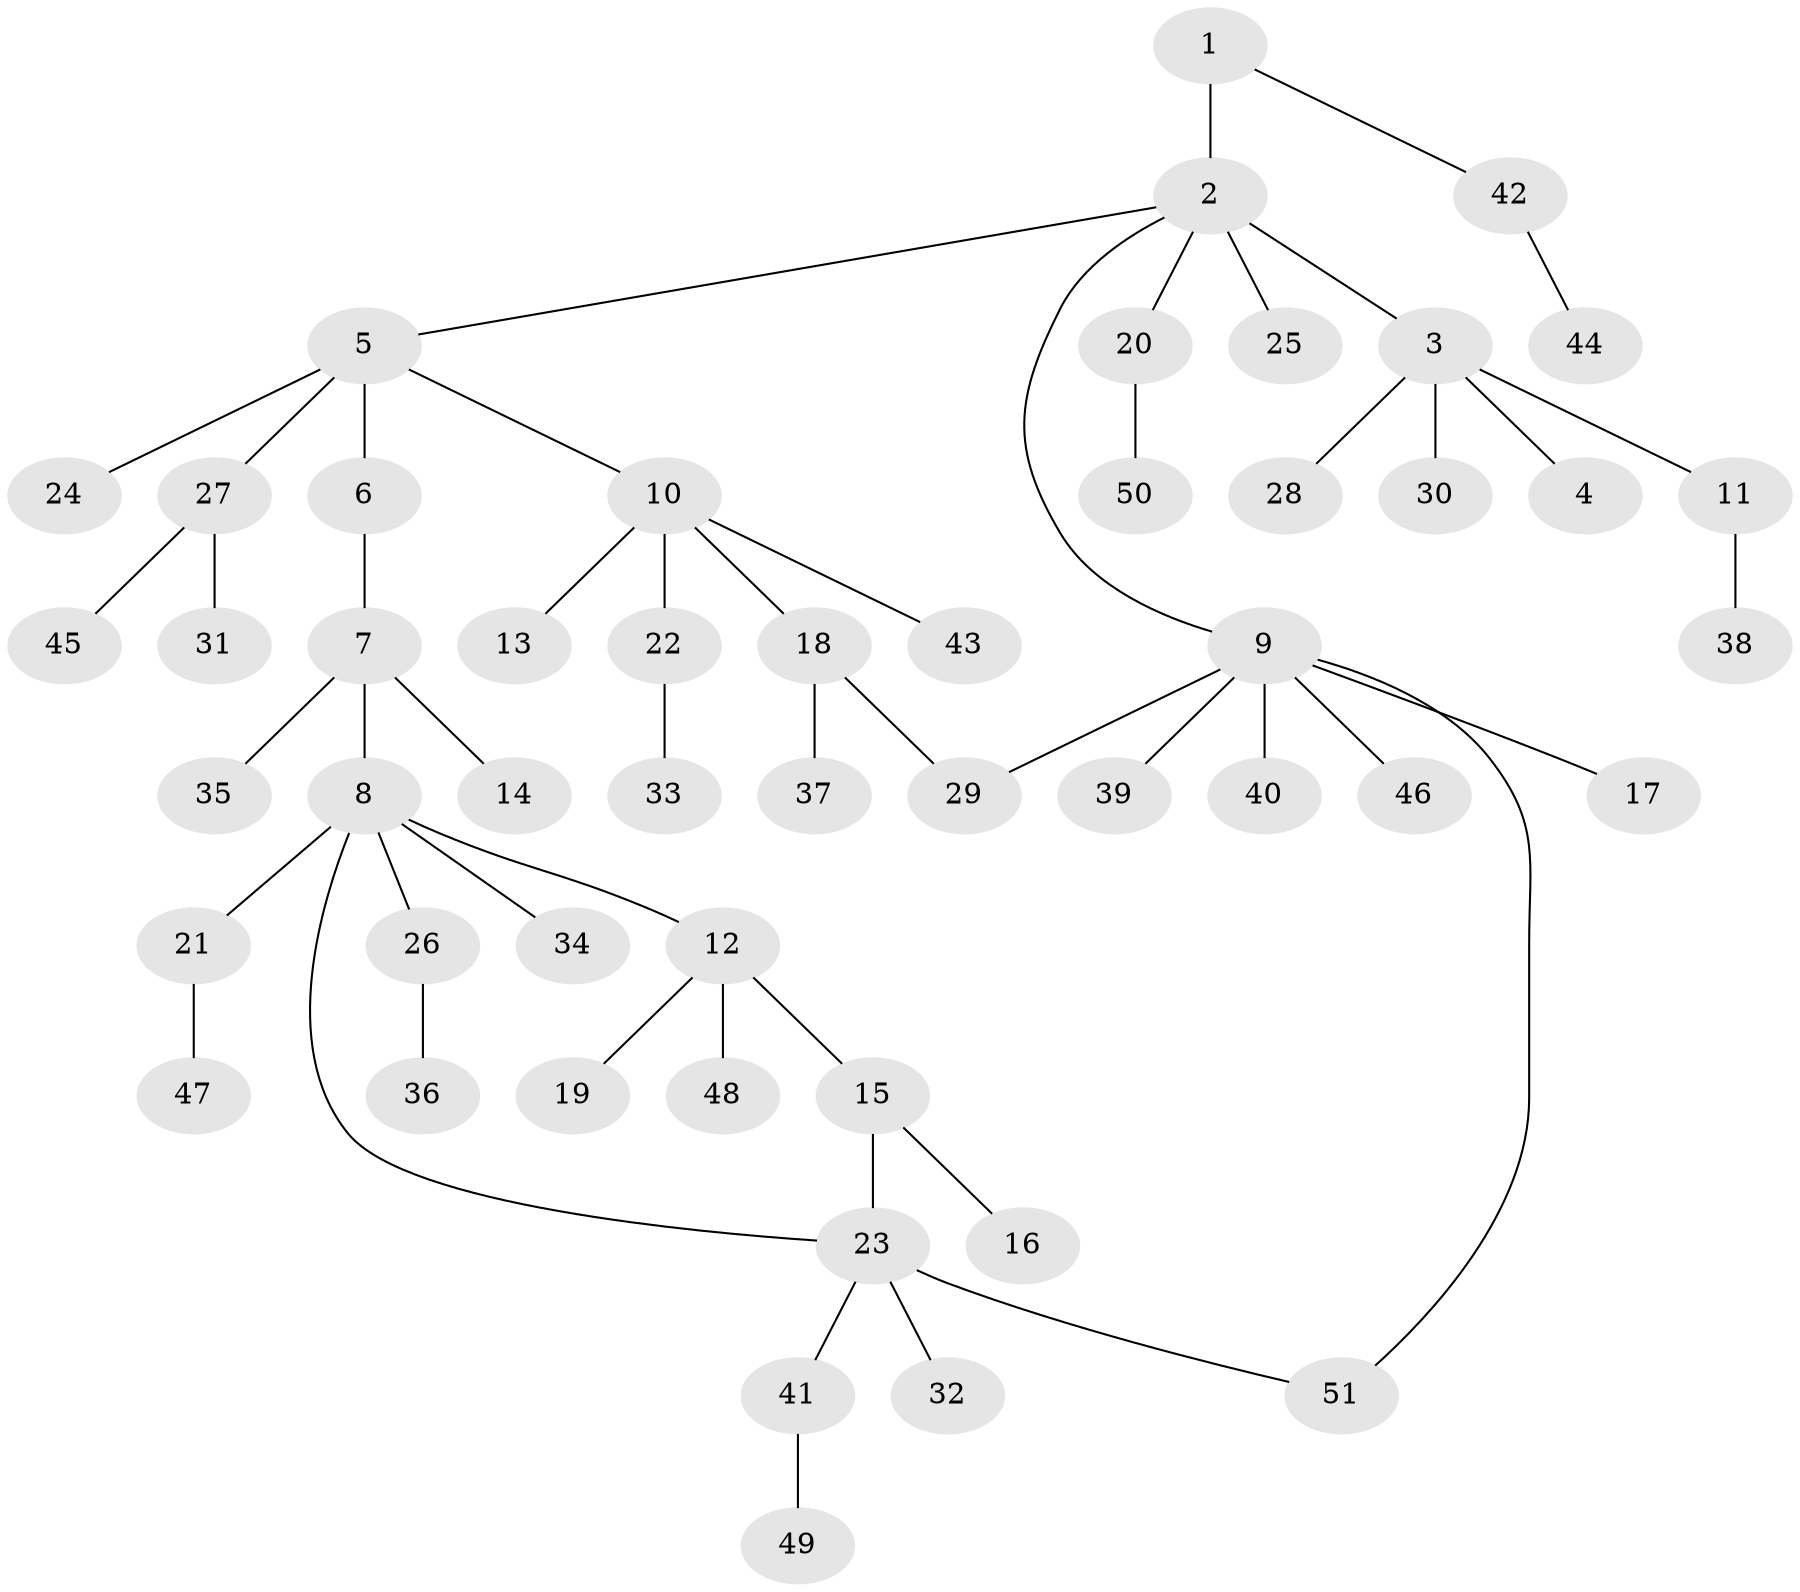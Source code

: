 // original degree distribution, {1: 0.5980392156862745, 13: 0.00980392156862745, 6: 0.029411764705882353, 3: 0.0784313725490196, 5: 0.0196078431372549, 7: 0.0196078431372549, 8: 0.00980392156862745, 2: 0.20588235294117646, 12: 0.00980392156862745, 4: 0.0196078431372549}
// Generated by graph-tools (version 1.1) at 2025/35/03/09/25 02:35:35]
// undirected, 51 vertices, 53 edges
graph export_dot {
graph [start="1"]
  node [color=gray90,style=filled];
  1;
  2;
  3;
  4;
  5;
  6;
  7;
  8;
  9;
  10;
  11;
  12;
  13;
  14;
  15;
  16;
  17;
  18;
  19;
  20;
  21;
  22;
  23;
  24;
  25;
  26;
  27;
  28;
  29;
  30;
  31;
  32;
  33;
  34;
  35;
  36;
  37;
  38;
  39;
  40;
  41;
  42;
  43;
  44;
  45;
  46;
  47;
  48;
  49;
  50;
  51;
  1 -- 2 [weight=7.0];
  1 -- 42 [weight=1.0];
  2 -- 3 [weight=1.0];
  2 -- 5 [weight=1.0];
  2 -- 9 [weight=1.0];
  2 -- 20 [weight=1.0];
  2 -- 25 [weight=1.0];
  3 -- 4 [weight=1.0];
  3 -- 11 [weight=1.0];
  3 -- 28 [weight=1.0];
  3 -- 30 [weight=1.0];
  5 -- 6 [weight=1.0];
  5 -- 10 [weight=1.0];
  5 -- 24 [weight=1.0];
  5 -- 27 [weight=1.0];
  6 -- 7 [weight=1.0];
  7 -- 8 [weight=1.0];
  7 -- 14 [weight=1.0];
  7 -- 35 [weight=1.0];
  8 -- 12 [weight=1.0];
  8 -- 21 [weight=1.0];
  8 -- 23 [weight=1.0];
  8 -- 26 [weight=1.0];
  8 -- 34 [weight=1.0];
  9 -- 17 [weight=1.0];
  9 -- 29 [weight=1.0];
  9 -- 39 [weight=1.0];
  9 -- 40 [weight=1.0];
  9 -- 46 [weight=1.0];
  9 -- 51 [weight=1.0];
  10 -- 13 [weight=1.0];
  10 -- 18 [weight=1.0];
  10 -- 22 [weight=1.0];
  10 -- 43 [weight=1.0];
  11 -- 38 [weight=1.0];
  12 -- 15 [weight=1.0];
  12 -- 19 [weight=1.0];
  12 -- 48 [weight=1.0];
  15 -- 16 [weight=1.0];
  15 -- 23 [weight=9.0];
  18 -- 29 [weight=1.0];
  18 -- 37 [weight=2.0];
  20 -- 50 [weight=2.0];
  21 -- 47 [weight=1.0];
  22 -- 33 [weight=3.0];
  23 -- 32 [weight=1.0];
  23 -- 41 [weight=1.0];
  23 -- 51 [weight=1.0];
  26 -- 36 [weight=1.0];
  27 -- 31 [weight=1.0];
  27 -- 45 [weight=1.0];
  41 -- 49 [weight=1.0];
  42 -- 44 [weight=1.0];
}
